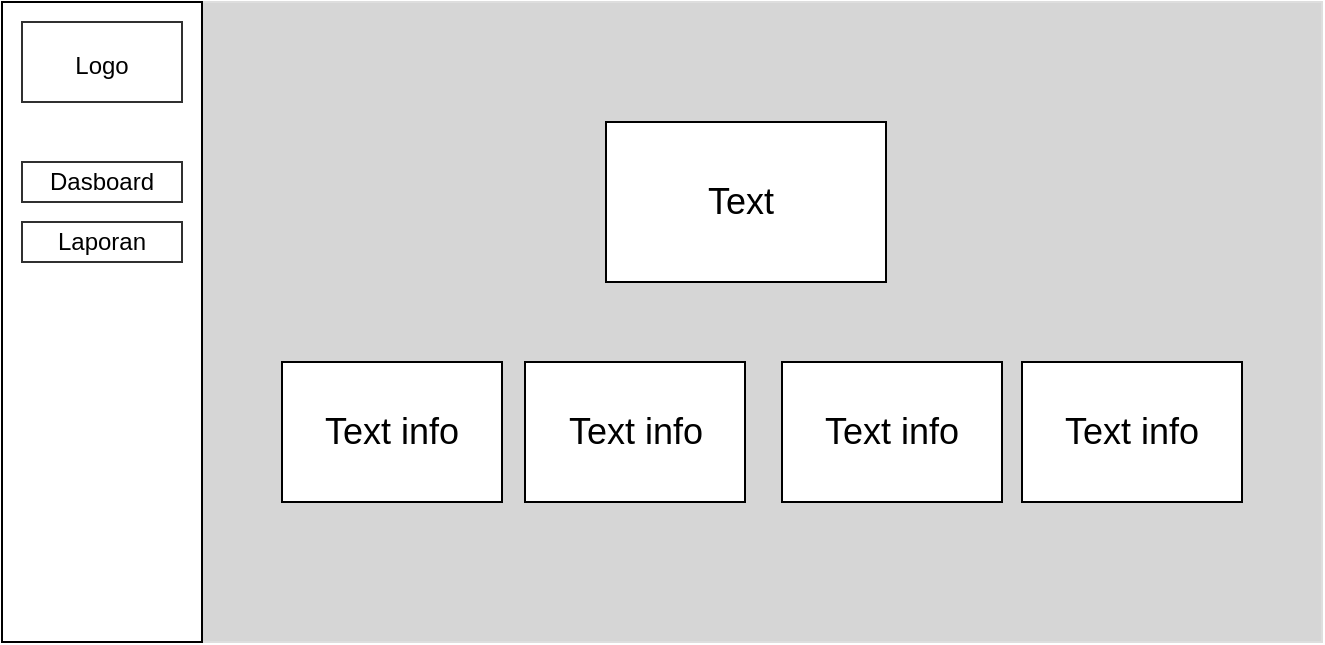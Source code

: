 <mxfile version="18.0.4" type="github">
  <diagram id="pN3tOv0Hnyo84Ak2nDvD" name="Page-1">
    <mxGraphModel dx="1621" dy="513" grid="1" gridSize="10" guides="1" tooltips="1" connect="1" arrows="1" fold="1" page="1" pageScale="1" pageWidth="583" pageHeight="827" math="0" shadow="0">
      <root>
        <mxCell id="0" />
        <mxCell id="1" parent="0" />
        <mxCell id="QvEs3cgh8W8eg8W6o5l4-6" value="" style="rounded=0;whiteSpace=wrap;html=1;fontSize=18;fillColor=#D6D6D6;strokeColor=#DEDEDE;" parent="1" vertex="1">
          <mxGeometry x="-80" y="40" width="660" height="320" as="geometry" />
        </mxCell>
        <mxCell id="QvEs3cgh8W8eg8W6o5l4-3" value="&lt;span style=&quot;font-size: 18px;&quot;&gt;&lt;br&gt;&lt;/span&gt;" style="rounded=0;whiteSpace=wrap;html=1;" parent="1" vertex="1">
          <mxGeometry x="-80" y="40" width="100" height="320" as="geometry" />
        </mxCell>
        <mxCell id="QvEs3cgh8W8eg8W6o5l4-4" value="&lt;font style=&quot;font-size: 18px;&quot;&gt;Text info&lt;/font&gt;" style="rounded=0;whiteSpace=wrap;html=1;" parent="1" vertex="1">
          <mxGeometry x="60" y="220" width="110" height="70" as="geometry" />
        </mxCell>
        <mxCell id="QvEs3cgh8W8eg8W6o5l4-7" value="&lt;font style=&quot;font-size: 12px;&quot;&gt;Logo&lt;/font&gt;" style="rounded=0;whiteSpace=wrap;html=1;shadow=0;fontSize=18;strokeColor=#303030;fillColor=#FFFFFF;" parent="1" vertex="1">
          <mxGeometry x="-70" y="50" width="80" height="40" as="geometry" />
        </mxCell>
        <mxCell id="QvEs3cgh8W8eg8W6o5l4-8" value="Dasboard" style="rounded=0;whiteSpace=wrap;html=1;shadow=0;fontSize=12;strokeColor=#303030;fillColor=#FFFFFF;" parent="1" vertex="1">
          <mxGeometry x="-70" y="120" width="80" height="20" as="geometry" />
        </mxCell>
        <mxCell id="QvEs3cgh8W8eg8W6o5l4-12" value="Laporan" style="rounded=0;whiteSpace=wrap;html=1;shadow=0;fontSize=12;strokeColor=#303030;fillColor=#FFFFFF;" parent="1" vertex="1">
          <mxGeometry x="-70" y="150" width="80" height="20" as="geometry" />
        </mxCell>
        <mxCell id="amOWyj0sPMwlI2qCfpNF-1" value="&lt;font style=&quot;font-size: 18px;&quot;&gt;Text&amp;nbsp;&lt;/font&gt;" style="rounded=0;whiteSpace=wrap;html=1;" parent="1" vertex="1">
          <mxGeometry x="222" y="100" width="140" height="80" as="geometry" />
        </mxCell>
        <mxCell id="amOWyj0sPMwlI2qCfpNF-2" value="&lt;font style=&quot;font-size: 18px;&quot;&gt;Text info&lt;/font&gt;" style="rounded=0;whiteSpace=wrap;html=1;" parent="1" vertex="1">
          <mxGeometry x="181.5" y="220" width="110" height="70" as="geometry" />
        </mxCell>
        <mxCell id="amOWyj0sPMwlI2qCfpNF-3" value="&lt;font style=&quot;font-size: 18px;&quot;&gt;Text info&lt;/font&gt;" style="rounded=0;whiteSpace=wrap;html=1;" parent="1" vertex="1">
          <mxGeometry x="310" y="220" width="110" height="70" as="geometry" />
        </mxCell>
        <mxCell id="amOWyj0sPMwlI2qCfpNF-4" value="&lt;font style=&quot;font-size: 18px;&quot;&gt;Text info&lt;/font&gt;" style="rounded=0;whiteSpace=wrap;html=1;" parent="1" vertex="1">
          <mxGeometry x="430" y="220" width="110" height="70" as="geometry" />
        </mxCell>
      </root>
    </mxGraphModel>
  </diagram>
</mxfile>
